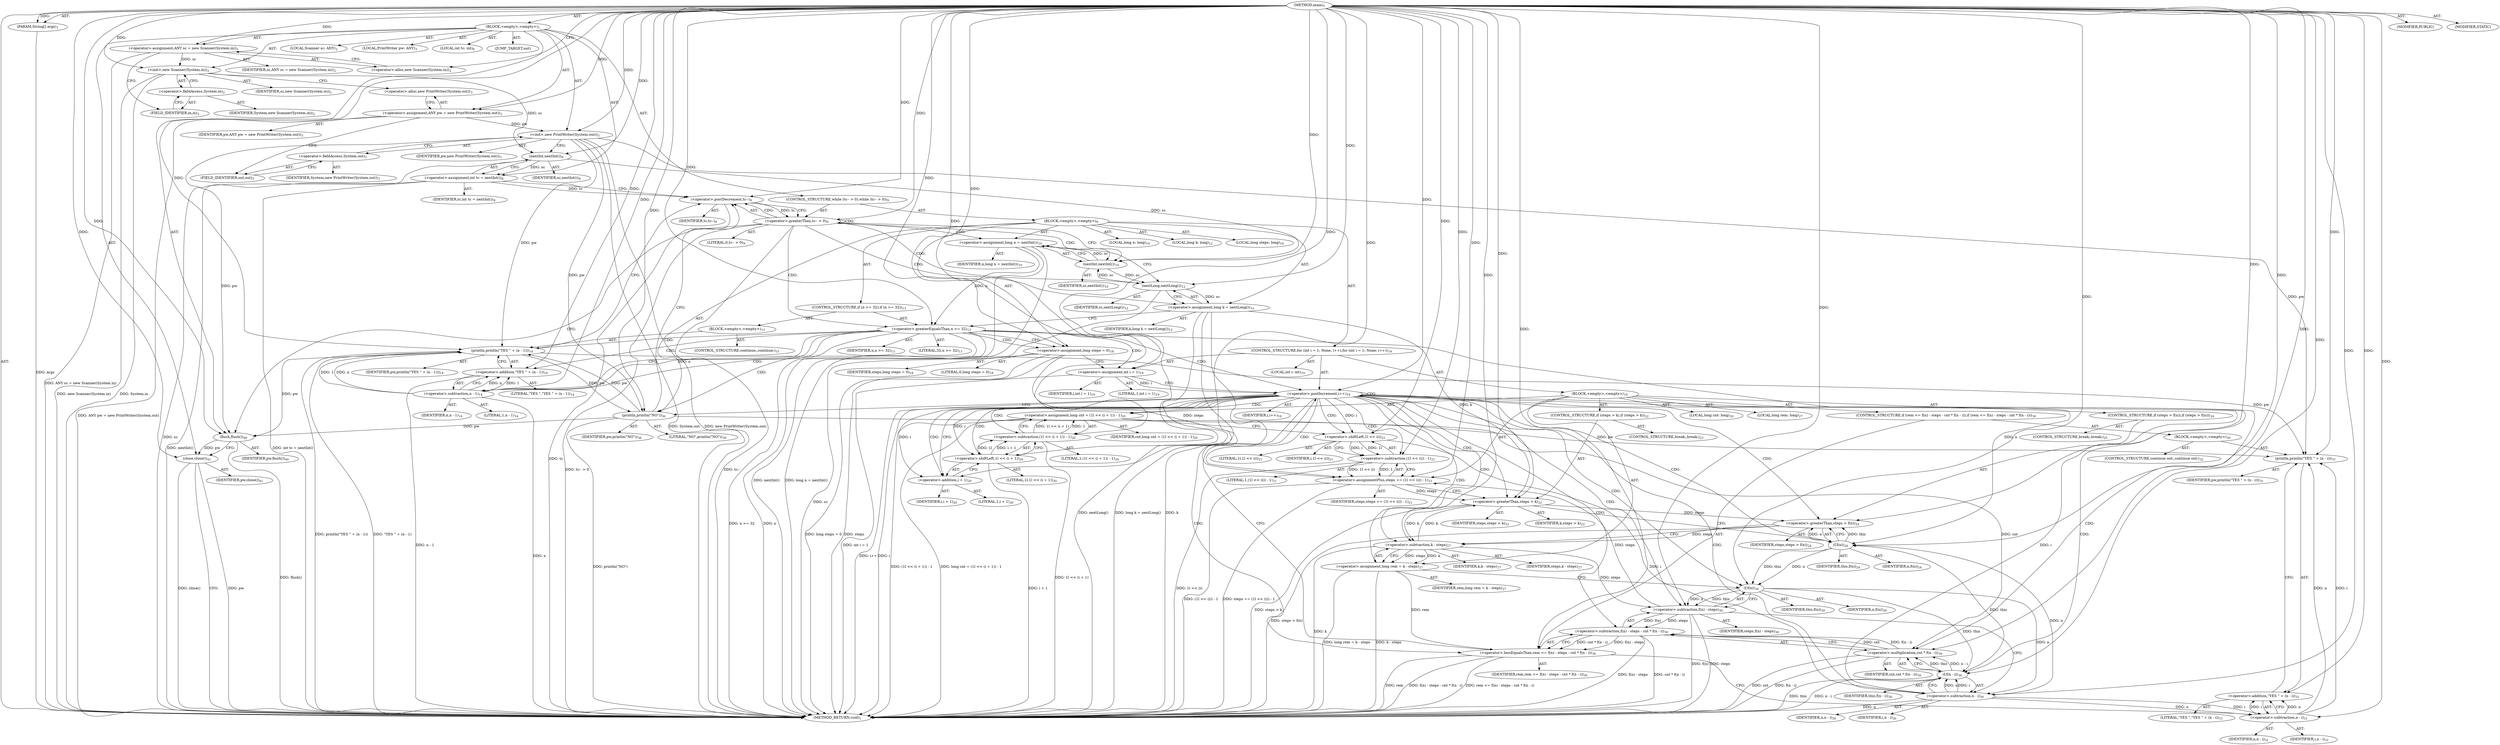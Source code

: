 digraph "main" {  
"21" [label = <(METHOD,main)<SUB>1</SUB>> ]
"22" [label = <(PARAM,String[] args)<SUB>1</SUB>> ]
"23" [label = <(BLOCK,&lt;empty&gt;,&lt;empty&gt;)<SUB>1</SUB>> ]
"4" [label = <(LOCAL,Scanner sc: ANY)<SUB>2</SUB>> ]
"24" [label = <(&lt;operator&gt;.assignment,ANY sc = new Scanner(System.in))<SUB>2</SUB>> ]
"25" [label = <(IDENTIFIER,sc,ANY sc = new Scanner(System.in))<SUB>2</SUB>> ]
"26" [label = <(&lt;operator&gt;.alloc,new Scanner(System.in))<SUB>2</SUB>> ]
"27" [label = <(&lt;init&gt;,new Scanner(System.in))<SUB>2</SUB>> ]
"3" [label = <(IDENTIFIER,sc,new Scanner(System.in))<SUB>2</SUB>> ]
"28" [label = <(&lt;operator&gt;.fieldAccess,System.in)<SUB>2</SUB>> ]
"29" [label = <(IDENTIFIER,System,new Scanner(System.in))<SUB>2</SUB>> ]
"30" [label = <(FIELD_IDENTIFIER,in,in)<SUB>2</SUB>> ]
"6" [label = <(LOCAL,PrintWriter pw: ANY)<SUB>3</SUB>> ]
"31" [label = <(&lt;operator&gt;.assignment,ANY pw = new PrintWriter(System.out))<SUB>3</SUB>> ]
"32" [label = <(IDENTIFIER,pw,ANY pw = new PrintWriter(System.out))<SUB>3</SUB>> ]
"33" [label = <(&lt;operator&gt;.alloc,new PrintWriter(System.out))<SUB>3</SUB>> ]
"34" [label = <(&lt;init&gt;,new PrintWriter(System.out))<SUB>3</SUB>> ]
"5" [label = <(IDENTIFIER,pw,new PrintWriter(System.out))<SUB>3</SUB>> ]
"35" [label = <(&lt;operator&gt;.fieldAccess,System.out)<SUB>3</SUB>> ]
"36" [label = <(IDENTIFIER,System,new PrintWriter(System.out))<SUB>3</SUB>> ]
"37" [label = <(FIELD_IDENTIFIER,out,out)<SUB>3</SUB>> ]
"38" [label = <(LOCAL,int tc: int)<SUB>8</SUB>> ]
"39" [label = <(&lt;operator&gt;.assignment,int tc = nextInt())<SUB>8</SUB>> ]
"40" [label = <(IDENTIFIER,tc,int tc = nextInt())<SUB>8</SUB>> ]
"41" [label = <(nextInt,nextInt())<SUB>8</SUB>> ]
"42" [label = <(IDENTIFIER,sc,nextInt())<SUB>8</SUB>> ]
"43" [label = <(JUMP_TARGET,out)> ]
"44" [label = <(CONTROL_STRUCTURE,while (tc-- &gt; 0),while (tc-- &gt; 0))<SUB>9</SUB>> ]
"45" [label = <(&lt;operator&gt;.greaterThan,tc-- &gt; 0)<SUB>9</SUB>> ]
"46" [label = <(&lt;operator&gt;.postDecrement,tc--)<SUB>9</SUB>> ]
"47" [label = <(IDENTIFIER,tc,tc--)<SUB>9</SUB>> ]
"48" [label = <(LITERAL,0,tc-- &gt; 0)<SUB>9</SUB>> ]
"49" [label = <(BLOCK,&lt;empty&gt;,&lt;empty&gt;)<SUB>9</SUB>> ]
"50" [label = <(LOCAL,long n: long)<SUB>10</SUB>> ]
"51" [label = <(&lt;operator&gt;.assignment,long n = nextInt())<SUB>10</SUB>> ]
"52" [label = <(IDENTIFIER,n,long n = nextInt())<SUB>10</SUB>> ]
"53" [label = <(nextInt,nextInt())<SUB>10</SUB>> ]
"54" [label = <(IDENTIFIER,sc,nextInt())<SUB>10</SUB>> ]
"55" [label = <(LOCAL,long k: long)<SUB>12</SUB>> ]
"56" [label = <(&lt;operator&gt;.assignment,long k = nextLong())<SUB>12</SUB>> ]
"57" [label = <(IDENTIFIER,k,long k = nextLong())<SUB>12</SUB>> ]
"58" [label = <(nextLong,nextLong())<SUB>12</SUB>> ]
"59" [label = <(IDENTIFIER,sc,nextLong())<SUB>12</SUB>> ]
"60" [label = <(CONTROL_STRUCTURE,if (n &gt;= 32),if (n &gt;= 32))<SUB>13</SUB>> ]
"61" [label = <(&lt;operator&gt;.greaterEqualsThan,n &gt;= 32)<SUB>13</SUB>> ]
"62" [label = <(IDENTIFIER,n,n &gt;= 32)<SUB>13</SUB>> ]
"63" [label = <(LITERAL,32,n &gt;= 32)<SUB>13</SUB>> ]
"64" [label = <(BLOCK,&lt;empty&gt;,&lt;empty&gt;)<SUB>13</SUB>> ]
"65" [label = <(println,println(&quot;YES &quot; + (n - 1)))<SUB>14</SUB>> ]
"66" [label = <(IDENTIFIER,pw,println(&quot;YES &quot; + (n - 1)))<SUB>14</SUB>> ]
"67" [label = <(&lt;operator&gt;.addition,&quot;YES &quot; + (n - 1))<SUB>14</SUB>> ]
"68" [label = <(LITERAL,&quot;YES &quot;,&quot;YES &quot; + (n - 1))<SUB>14</SUB>> ]
"69" [label = <(&lt;operator&gt;.subtraction,n - 1)<SUB>14</SUB>> ]
"70" [label = <(IDENTIFIER,n,n - 1)<SUB>14</SUB>> ]
"71" [label = <(LITERAL,1,n - 1)<SUB>14</SUB>> ]
"72" [label = <(CONTROL_STRUCTURE,continue;,continue;)<SUB>15</SUB>> ]
"73" [label = <(LOCAL,long steps: long)<SUB>18</SUB>> ]
"74" [label = <(&lt;operator&gt;.assignment,long steps = 0)<SUB>18</SUB>> ]
"75" [label = <(IDENTIFIER,steps,long steps = 0)<SUB>18</SUB>> ]
"76" [label = <(LITERAL,0,long steps = 0)<SUB>18</SUB>> ]
"77" [label = <(CONTROL_STRUCTURE,for (int i = 1; None; i++),for (int i = 1; None; i++))<SUB>19</SUB>> ]
"78" [label = <(LOCAL,int i: int)<SUB>19</SUB>> ]
"79" [label = <(&lt;operator&gt;.assignment,int i = 1)<SUB>19</SUB>> ]
"80" [label = <(IDENTIFIER,i,int i = 1)<SUB>19</SUB>> ]
"81" [label = <(LITERAL,1,int i = 1)<SUB>19</SUB>> ]
"82" [label = <(&lt;operator&gt;.postIncrement,i++)<SUB>19</SUB>> ]
"83" [label = <(IDENTIFIER,i,i++)<SUB>19</SUB>> ]
"84" [label = <(BLOCK,&lt;empty&gt;,&lt;empty&gt;)<SUB>19</SUB>> ]
"85" [label = <(LOCAL,long cnt: long)<SUB>20</SUB>> ]
"86" [label = <(&lt;operator&gt;.assignment,long cnt = (1l &lt;&lt; (i + 1)) - 1)<SUB>20</SUB>> ]
"87" [label = <(IDENTIFIER,cnt,long cnt = (1l &lt;&lt; (i + 1)) - 1)<SUB>20</SUB>> ]
"88" [label = <(&lt;operator&gt;.subtraction,(1l &lt;&lt; (i + 1)) - 1)<SUB>20</SUB>> ]
"89" [label = <(&lt;operator&gt;.shiftLeft,1l &lt;&lt; (i + 1))<SUB>20</SUB>> ]
"90" [label = <(LITERAL,1l,1l &lt;&lt; (i + 1))<SUB>20</SUB>> ]
"91" [label = <(&lt;operator&gt;.addition,i + 1)<SUB>20</SUB>> ]
"92" [label = <(IDENTIFIER,i,i + 1)<SUB>20</SUB>> ]
"93" [label = <(LITERAL,1,i + 1)<SUB>20</SUB>> ]
"94" [label = <(LITERAL,1,(1l &lt;&lt; (i + 1)) - 1)<SUB>20</SUB>> ]
"95" [label = <(&lt;operator&gt;.assignmentPlus,steps += (1l &lt;&lt; (i)) - 1)<SUB>21</SUB>> ]
"96" [label = <(IDENTIFIER,steps,steps += (1l &lt;&lt; (i)) - 1)<SUB>21</SUB>> ]
"97" [label = <(&lt;operator&gt;.subtraction,(1l &lt;&lt; (i)) - 1)<SUB>21</SUB>> ]
"98" [label = <(&lt;operator&gt;.shiftLeft,1l &lt;&lt; (i))<SUB>21</SUB>> ]
"99" [label = <(LITERAL,1l,1l &lt;&lt; (i))<SUB>21</SUB>> ]
"100" [label = <(IDENTIFIER,i,1l &lt;&lt; (i))<SUB>21</SUB>> ]
"101" [label = <(LITERAL,1,(1l &lt;&lt; (i)) - 1)<SUB>21</SUB>> ]
"102" [label = <(CONTROL_STRUCTURE,if (steps &gt; k),if (steps &gt; k))<SUB>22</SUB>> ]
"103" [label = <(&lt;operator&gt;.greaterThan,steps &gt; k)<SUB>22</SUB>> ]
"104" [label = <(IDENTIFIER,steps,steps &gt; k)<SUB>22</SUB>> ]
"105" [label = <(IDENTIFIER,k,steps &gt; k)<SUB>22</SUB>> ]
"106" [label = <(CONTROL_STRUCTURE,break;,break;)<SUB>23</SUB>> ]
"107" [label = <(CONTROL_STRUCTURE,if (steps &gt; f(n)),if (steps &gt; f(n)))<SUB>24</SUB>> ]
"108" [label = <(&lt;operator&gt;.greaterThan,steps &gt; f(n))<SUB>24</SUB>> ]
"109" [label = <(IDENTIFIER,steps,steps &gt; f(n))<SUB>24</SUB>> ]
"110" [label = <(f,f(n))<SUB>24</SUB>> ]
"111" [label = <(IDENTIFIER,this,f(n))<SUB>24</SUB>> ]
"112" [label = <(IDENTIFIER,n,f(n))<SUB>24</SUB>> ]
"113" [label = <(CONTROL_STRUCTURE,break;,break;)<SUB>25</SUB>> ]
"114" [label = <(LOCAL,long rem: long)<SUB>27</SUB>> ]
"115" [label = <(&lt;operator&gt;.assignment,long rem = k - steps)<SUB>27</SUB>> ]
"116" [label = <(IDENTIFIER,rem,long rem = k - steps)<SUB>27</SUB>> ]
"117" [label = <(&lt;operator&gt;.subtraction,k - steps)<SUB>27</SUB>> ]
"118" [label = <(IDENTIFIER,k,k - steps)<SUB>27</SUB>> ]
"119" [label = <(IDENTIFIER,steps,k - steps)<SUB>27</SUB>> ]
"120" [label = <(CONTROL_STRUCTURE,if (rem &lt;= f(n) - steps - cnt * f(n - i)),if (rem &lt;= f(n) - steps - cnt * f(n - i)))<SUB>30</SUB>> ]
"121" [label = <(&lt;operator&gt;.lessEqualsThan,rem &lt;= f(n) - steps - cnt * f(n - i))<SUB>30</SUB>> ]
"122" [label = <(IDENTIFIER,rem,rem &lt;= f(n) - steps - cnt * f(n - i))<SUB>30</SUB>> ]
"123" [label = <(&lt;operator&gt;.subtraction,f(n) - steps - cnt * f(n - i))<SUB>30</SUB>> ]
"124" [label = <(&lt;operator&gt;.subtraction,f(n) - steps)<SUB>30</SUB>> ]
"125" [label = <(f,f(n))<SUB>30</SUB>> ]
"126" [label = <(IDENTIFIER,this,f(n))<SUB>30</SUB>> ]
"127" [label = <(IDENTIFIER,n,f(n))<SUB>30</SUB>> ]
"128" [label = <(IDENTIFIER,steps,f(n) - steps)<SUB>30</SUB>> ]
"129" [label = <(&lt;operator&gt;.multiplication,cnt * f(n - i))<SUB>30</SUB>> ]
"130" [label = <(IDENTIFIER,cnt,cnt * f(n - i))<SUB>30</SUB>> ]
"131" [label = <(f,f(n - i))<SUB>30</SUB>> ]
"132" [label = <(IDENTIFIER,this,f(n - i))<SUB>30</SUB>> ]
"133" [label = <(&lt;operator&gt;.subtraction,n - i)<SUB>30</SUB>> ]
"134" [label = <(IDENTIFIER,n,n - i)<SUB>30</SUB>> ]
"135" [label = <(IDENTIFIER,i,n - i)<SUB>30</SUB>> ]
"136" [label = <(BLOCK,&lt;empty&gt;,&lt;empty&gt;)<SUB>30</SUB>> ]
"137" [label = <(println,println(&quot;YES &quot; + (n - i)))<SUB>31</SUB>> ]
"138" [label = <(IDENTIFIER,pw,println(&quot;YES &quot; + (n - i)))<SUB>31</SUB>> ]
"139" [label = <(&lt;operator&gt;.addition,&quot;YES &quot; + (n - i))<SUB>31</SUB>> ]
"140" [label = <(LITERAL,&quot;YES &quot;,&quot;YES &quot; + (n - i))<SUB>31</SUB>> ]
"141" [label = <(&lt;operator&gt;.subtraction,n - i)<SUB>31</SUB>> ]
"142" [label = <(IDENTIFIER,n,n - i)<SUB>31</SUB>> ]
"143" [label = <(IDENTIFIER,i,n - i)<SUB>31</SUB>> ]
"144" [label = <(CONTROL_STRUCTURE,continue out;,continue out;)<SUB>32</SUB>> ]
"145" [label = <(println,println(&quot;NO&quot;))<SUB>36</SUB>> ]
"146" [label = <(IDENTIFIER,pw,println(&quot;NO&quot;))<SUB>36</SUB>> ]
"147" [label = <(LITERAL,&quot;NO&quot;,println(&quot;NO&quot;))<SUB>36</SUB>> ]
"148" [label = <(flush,flush())<SUB>40</SUB>> ]
"149" [label = <(IDENTIFIER,pw,flush())<SUB>40</SUB>> ]
"150" [label = <(close,close())<SUB>41</SUB>> ]
"151" [label = <(IDENTIFIER,pw,close())<SUB>41</SUB>> ]
"152" [label = <(MODIFIER,PUBLIC)> ]
"153" [label = <(MODIFIER,STATIC)> ]
"154" [label = <(METHOD_RETURN,void)<SUB>1</SUB>> ]
  "21" -> "22"  [ label = "AST: "] 
  "21" -> "23"  [ label = "AST: "] 
  "21" -> "152"  [ label = "AST: "] 
  "21" -> "153"  [ label = "AST: "] 
  "21" -> "154"  [ label = "AST: "] 
  "23" -> "4"  [ label = "AST: "] 
  "23" -> "24"  [ label = "AST: "] 
  "23" -> "27"  [ label = "AST: "] 
  "23" -> "6"  [ label = "AST: "] 
  "23" -> "31"  [ label = "AST: "] 
  "23" -> "34"  [ label = "AST: "] 
  "23" -> "38"  [ label = "AST: "] 
  "23" -> "39"  [ label = "AST: "] 
  "23" -> "43"  [ label = "AST: "] 
  "23" -> "44"  [ label = "AST: "] 
  "23" -> "148"  [ label = "AST: "] 
  "23" -> "150"  [ label = "AST: "] 
  "24" -> "25"  [ label = "AST: "] 
  "24" -> "26"  [ label = "AST: "] 
  "27" -> "3"  [ label = "AST: "] 
  "27" -> "28"  [ label = "AST: "] 
  "28" -> "29"  [ label = "AST: "] 
  "28" -> "30"  [ label = "AST: "] 
  "31" -> "32"  [ label = "AST: "] 
  "31" -> "33"  [ label = "AST: "] 
  "34" -> "5"  [ label = "AST: "] 
  "34" -> "35"  [ label = "AST: "] 
  "35" -> "36"  [ label = "AST: "] 
  "35" -> "37"  [ label = "AST: "] 
  "39" -> "40"  [ label = "AST: "] 
  "39" -> "41"  [ label = "AST: "] 
  "41" -> "42"  [ label = "AST: "] 
  "44" -> "45"  [ label = "AST: "] 
  "44" -> "49"  [ label = "AST: "] 
  "45" -> "46"  [ label = "AST: "] 
  "45" -> "48"  [ label = "AST: "] 
  "46" -> "47"  [ label = "AST: "] 
  "49" -> "50"  [ label = "AST: "] 
  "49" -> "51"  [ label = "AST: "] 
  "49" -> "55"  [ label = "AST: "] 
  "49" -> "56"  [ label = "AST: "] 
  "49" -> "60"  [ label = "AST: "] 
  "49" -> "73"  [ label = "AST: "] 
  "49" -> "74"  [ label = "AST: "] 
  "49" -> "77"  [ label = "AST: "] 
  "49" -> "145"  [ label = "AST: "] 
  "51" -> "52"  [ label = "AST: "] 
  "51" -> "53"  [ label = "AST: "] 
  "53" -> "54"  [ label = "AST: "] 
  "56" -> "57"  [ label = "AST: "] 
  "56" -> "58"  [ label = "AST: "] 
  "58" -> "59"  [ label = "AST: "] 
  "60" -> "61"  [ label = "AST: "] 
  "60" -> "64"  [ label = "AST: "] 
  "61" -> "62"  [ label = "AST: "] 
  "61" -> "63"  [ label = "AST: "] 
  "64" -> "65"  [ label = "AST: "] 
  "64" -> "72"  [ label = "AST: "] 
  "65" -> "66"  [ label = "AST: "] 
  "65" -> "67"  [ label = "AST: "] 
  "67" -> "68"  [ label = "AST: "] 
  "67" -> "69"  [ label = "AST: "] 
  "69" -> "70"  [ label = "AST: "] 
  "69" -> "71"  [ label = "AST: "] 
  "74" -> "75"  [ label = "AST: "] 
  "74" -> "76"  [ label = "AST: "] 
  "77" -> "78"  [ label = "AST: "] 
  "77" -> "79"  [ label = "AST: "] 
  "77" -> "82"  [ label = "AST: "] 
  "77" -> "84"  [ label = "AST: "] 
  "79" -> "80"  [ label = "AST: "] 
  "79" -> "81"  [ label = "AST: "] 
  "82" -> "83"  [ label = "AST: "] 
  "84" -> "85"  [ label = "AST: "] 
  "84" -> "86"  [ label = "AST: "] 
  "84" -> "95"  [ label = "AST: "] 
  "84" -> "102"  [ label = "AST: "] 
  "84" -> "107"  [ label = "AST: "] 
  "84" -> "114"  [ label = "AST: "] 
  "84" -> "115"  [ label = "AST: "] 
  "84" -> "120"  [ label = "AST: "] 
  "86" -> "87"  [ label = "AST: "] 
  "86" -> "88"  [ label = "AST: "] 
  "88" -> "89"  [ label = "AST: "] 
  "88" -> "94"  [ label = "AST: "] 
  "89" -> "90"  [ label = "AST: "] 
  "89" -> "91"  [ label = "AST: "] 
  "91" -> "92"  [ label = "AST: "] 
  "91" -> "93"  [ label = "AST: "] 
  "95" -> "96"  [ label = "AST: "] 
  "95" -> "97"  [ label = "AST: "] 
  "97" -> "98"  [ label = "AST: "] 
  "97" -> "101"  [ label = "AST: "] 
  "98" -> "99"  [ label = "AST: "] 
  "98" -> "100"  [ label = "AST: "] 
  "102" -> "103"  [ label = "AST: "] 
  "102" -> "106"  [ label = "AST: "] 
  "103" -> "104"  [ label = "AST: "] 
  "103" -> "105"  [ label = "AST: "] 
  "107" -> "108"  [ label = "AST: "] 
  "107" -> "113"  [ label = "AST: "] 
  "108" -> "109"  [ label = "AST: "] 
  "108" -> "110"  [ label = "AST: "] 
  "110" -> "111"  [ label = "AST: "] 
  "110" -> "112"  [ label = "AST: "] 
  "115" -> "116"  [ label = "AST: "] 
  "115" -> "117"  [ label = "AST: "] 
  "117" -> "118"  [ label = "AST: "] 
  "117" -> "119"  [ label = "AST: "] 
  "120" -> "121"  [ label = "AST: "] 
  "120" -> "136"  [ label = "AST: "] 
  "121" -> "122"  [ label = "AST: "] 
  "121" -> "123"  [ label = "AST: "] 
  "123" -> "124"  [ label = "AST: "] 
  "123" -> "129"  [ label = "AST: "] 
  "124" -> "125"  [ label = "AST: "] 
  "124" -> "128"  [ label = "AST: "] 
  "125" -> "126"  [ label = "AST: "] 
  "125" -> "127"  [ label = "AST: "] 
  "129" -> "130"  [ label = "AST: "] 
  "129" -> "131"  [ label = "AST: "] 
  "131" -> "132"  [ label = "AST: "] 
  "131" -> "133"  [ label = "AST: "] 
  "133" -> "134"  [ label = "AST: "] 
  "133" -> "135"  [ label = "AST: "] 
  "136" -> "137"  [ label = "AST: "] 
  "136" -> "144"  [ label = "AST: "] 
  "137" -> "138"  [ label = "AST: "] 
  "137" -> "139"  [ label = "AST: "] 
  "139" -> "140"  [ label = "AST: "] 
  "139" -> "141"  [ label = "AST: "] 
  "141" -> "142"  [ label = "AST: "] 
  "141" -> "143"  [ label = "AST: "] 
  "145" -> "146"  [ label = "AST: "] 
  "145" -> "147"  [ label = "AST: "] 
  "148" -> "149"  [ label = "AST: "] 
  "150" -> "151"  [ label = "AST: "] 
  "24" -> "30"  [ label = "CFG: "] 
  "27" -> "33"  [ label = "CFG: "] 
  "31" -> "37"  [ label = "CFG: "] 
  "34" -> "41"  [ label = "CFG: "] 
  "39" -> "46"  [ label = "CFG: "] 
  "148" -> "150"  [ label = "CFG: "] 
  "150" -> "154"  [ label = "CFG: "] 
  "26" -> "24"  [ label = "CFG: "] 
  "28" -> "27"  [ label = "CFG: "] 
  "33" -> "31"  [ label = "CFG: "] 
  "35" -> "34"  [ label = "CFG: "] 
  "41" -> "39"  [ label = "CFG: "] 
  "45" -> "53"  [ label = "CFG: "] 
  "45" -> "148"  [ label = "CFG: "] 
  "30" -> "28"  [ label = "CFG: "] 
  "37" -> "35"  [ label = "CFG: "] 
  "46" -> "45"  [ label = "CFG: "] 
  "51" -> "58"  [ label = "CFG: "] 
  "56" -> "61"  [ label = "CFG: "] 
  "74" -> "79"  [ label = "CFG: "] 
  "145" -> "46"  [ label = "CFG: "] 
  "53" -> "51"  [ label = "CFG: "] 
  "58" -> "56"  [ label = "CFG: "] 
  "61" -> "69"  [ label = "CFG: "] 
  "61" -> "74"  [ label = "CFG: "] 
  "79" -> "82"  [ label = "CFG: "] 
  "82" -> "91"  [ label = "CFG: "] 
  "82" -> "145"  [ label = "CFG: "] 
  "65" -> "46"  [ label = "CFG: "] 
  "86" -> "98"  [ label = "CFG: "] 
  "95" -> "103"  [ label = "CFG: "] 
  "115" -> "125"  [ label = "CFG: "] 
  "67" -> "65"  [ label = "CFG: "] 
  "88" -> "86"  [ label = "CFG: "] 
  "97" -> "95"  [ label = "CFG: "] 
  "103" -> "110"  [ label = "CFG: "] 
  "108" -> "117"  [ label = "CFG: "] 
  "117" -> "115"  [ label = "CFG: "] 
  "121" -> "82"  [ label = "CFG: "] 
  "121" -> "141"  [ label = "CFG: "] 
  "69" -> "67"  [ label = "CFG: "] 
  "89" -> "88"  [ label = "CFG: "] 
  "98" -> "97"  [ label = "CFG: "] 
  "110" -> "108"  [ label = "CFG: "] 
  "123" -> "121"  [ label = "CFG: "] 
  "91" -> "89"  [ label = "CFG: "] 
  "124" -> "133"  [ label = "CFG: "] 
  "129" -> "123"  [ label = "CFG: "] 
  "139" -> "137"  [ label = "CFG: "] 
  "125" -> "124"  [ label = "CFG: "] 
  "131" -> "129"  [ label = "CFG: "] 
  "141" -> "139"  [ label = "CFG: "] 
  "133" -> "131"  [ label = "CFG: "] 
  "21" -> "26"  [ label = "CFG: "] 
  "22" -> "154"  [ label = "DDG: args"] 
  "24" -> "154"  [ label = "DDG: ANY sc = new Scanner(System.in)"] 
  "27" -> "154"  [ label = "DDG: System.in"] 
  "27" -> "154"  [ label = "DDG: new Scanner(System.in)"] 
  "31" -> "154"  [ label = "DDG: ANY pw = new PrintWriter(System.out)"] 
  "34" -> "154"  [ label = "DDG: System.out"] 
  "34" -> "154"  [ label = "DDG: new PrintWriter(System.out)"] 
  "41" -> "154"  [ label = "DDG: sc"] 
  "39" -> "154"  [ label = "DDG: nextInt()"] 
  "39" -> "154"  [ label = "DDG: int tc = nextInt()"] 
  "46" -> "154"  [ label = "DDG: tc"] 
  "45" -> "154"  [ label = "DDG: tc--"] 
  "45" -> "154"  [ label = "DDG: tc-- &gt; 0"] 
  "148" -> "154"  [ label = "DDG: flush()"] 
  "150" -> "154"  [ label = "DDG: pw"] 
  "150" -> "154"  [ label = "DDG: close()"] 
  "51" -> "154"  [ label = "DDG: nextInt()"] 
  "51" -> "154"  [ label = "DDG: long n = nextInt()"] 
  "56" -> "154"  [ label = "DDG: k"] 
  "58" -> "154"  [ label = "DDG: sc"] 
  "56" -> "154"  [ label = "DDG: nextLong()"] 
  "56" -> "154"  [ label = "DDG: long k = nextLong()"] 
  "61" -> "154"  [ label = "DDG: n"] 
  "61" -> "154"  [ label = "DDG: n &gt;= 32"] 
  "74" -> "154"  [ label = "DDG: steps"] 
  "74" -> "154"  [ label = "DDG: long steps = 0"] 
  "79" -> "154"  [ label = "DDG: int i = 1"] 
  "82" -> "154"  [ label = "DDG: i"] 
  "82" -> "154"  [ label = "DDG: i++"] 
  "145" -> "154"  [ label = "DDG: println(&quot;NO&quot;)"] 
  "89" -> "154"  [ label = "DDG: i + 1"] 
  "88" -> "154"  [ label = "DDG: 1l &lt;&lt; (i + 1)"] 
  "86" -> "154"  [ label = "DDG: (1l &lt;&lt; (i + 1)) - 1"] 
  "86" -> "154"  [ label = "DDG: long cnt = (1l &lt;&lt; (i + 1)) - 1"] 
  "97" -> "154"  [ label = "DDG: 1l &lt;&lt; (i)"] 
  "95" -> "154"  [ label = "DDG: (1l &lt;&lt; (i)) - 1"] 
  "95" -> "154"  [ label = "DDG: steps += (1l &lt;&lt; (i)) - 1"] 
  "103" -> "154"  [ label = "DDG: steps &gt; k"] 
  "108" -> "154"  [ label = "DDG: steps &gt; f(n)"] 
  "117" -> "154"  [ label = "DDG: k"] 
  "115" -> "154"  [ label = "DDG: k - steps"] 
  "115" -> "154"  [ label = "DDG: long rem = k - steps"] 
  "121" -> "154"  [ label = "DDG: rem"] 
  "124" -> "154"  [ label = "DDG: f(n)"] 
  "124" -> "154"  [ label = "DDG: steps"] 
  "123" -> "154"  [ label = "DDG: f(n) - steps"] 
  "129" -> "154"  [ label = "DDG: cnt"] 
  "131" -> "154"  [ label = "DDG: this"] 
  "133" -> "154"  [ label = "DDG: n"] 
  "131" -> "154"  [ label = "DDG: n - i"] 
  "129" -> "154"  [ label = "DDG: f(n - i)"] 
  "123" -> "154"  [ label = "DDG: cnt * f(n - i)"] 
  "121" -> "154"  [ label = "DDG: f(n) - steps - cnt * f(n - i)"] 
  "121" -> "154"  [ label = "DDG: rem &lt;= f(n) - steps - cnt * f(n - i)"] 
  "69" -> "154"  [ label = "DDG: n"] 
  "67" -> "154"  [ label = "DDG: n - 1"] 
  "65" -> "154"  [ label = "DDG: &quot;YES &quot; + (n - 1)"] 
  "65" -> "154"  [ label = "DDG: println(&quot;YES &quot; + (n - 1))"] 
  "21" -> "22"  [ label = "DDG: "] 
  "21" -> "24"  [ label = "DDG: "] 
  "21" -> "31"  [ label = "DDG: "] 
  "41" -> "39"  [ label = "DDG: sc"] 
  "24" -> "27"  [ label = "DDG: sc"] 
  "21" -> "27"  [ label = "DDG: "] 
  "31" -> "34"  [ label = "DDG: pw"] 
  "21" -> "34"  [ label = "DDG: "] 
  "34" -> "148"  [ label = "DDG: pw"] 
  "145" -> "148"  [ label = "DDG: pw"] 
  "65" -> "148"  [ label = "DDG: pw"] 
  "21" -> "148"  [ label = "DDG: "] 
  "148" -> "150"  [ label = "DDG: pw"] 
  "21" -> "150"  [ label = "DDG: "] 
  "27" -> "41"  [ label = "DDG: sc"] 
  "21" -> "41"  [ label = "DDG: "] 
  "46" -> "45"  [ label = "DDG: tc"] 
  "21" -> "45"  [ label = "DDG: "] 
  "53" -> "51"  [ label = "DDG: sc"] 
  "58" -> "56"  [ label = "DDG: sc"] 
  "21" -> "74"  [ label = "DDG: "] 
  "39" -> "46"  [ label = "DDG: tc"] 
  "21" -> "46"  [ label = "DDG: "] 
  "21" -> "79"  [ label = "DDG: "] 
  "34" -> "145"  [ label = "DDG: pw"] 
  "65" -> "145"  [ label = "DDG: pw"] 
  "21" -> "145"  [ label = "DDG: "] 
  "41" -> "53"  [ label = "DDG: sc"] 
  "58" -> "53"  [ label = "DDG: sc"] 
  "21" -> "53"  [ label = "DDG: "] 
  "53" -> "58"  [ label = "DDG: sc"] 
  "21" -> "58"  [ label = "DDG: "] 
  "51" -> "61"  [ label = "DDG: n"] 
  "21" -> "61"  [ label = "DDG: "] 
  "79" -> "82"  [ label = "DDG: i"] 
  "133" -> "82"  [ label = "DDG: i"] 
  "21" -> "82"  [ label = "DDG: "] 
  "88" -> "86"  [ label = "DDG: 1l &lt;&lt; (i + 1)"] 
  "88" -> "86"  [ label = "DDG: 1"] 
  "97" -> "95"  [ label = "DDG: 1l &lt;&lt; (i)"] 
  "97" -> "95"  [ label = "DDG: 1"] 
  "117" -> "115"  [ label = "DDG: k"] 
  "117" -> "115"  [ label = "DDG: steps"] 
  "34" -> "65"  [ label = "DDG: pw"] 
  "145" -> "65"  [ label = "DDG: pw"] 
  "21" -> "65"  [ label = "DDG: "] 
  "69" -> "65"  [ label = "DDG: n"] 
  "69" -> "65"  [ label = "DDG: 1"] 
  "74" -> "95"  [ label = "DDG: steps"] 
  "124" -> "95"  [ label = "DDG: steps"] 
  "21" -> "95"  [ label = "DDG: "] 
  "21" -> "67"  [ label = "DDG: "] 
  "69" -> "67"  [ label = "DDG: n"] 
  "69" -> "67"  [ label = "DDG: 1"] 
  "89" -> "88"  [ label = "DDG: 1l"] 
  "89" -> "88"  [ label = "DDG: i + 1"] 
  "21" -> "88"  [ label = "DDG: "] 
  "98" -> "97"  [ label = "DDG: 1l"] 
  "98" -> "97"  [ label = "DDG: i"] 
  "21" -> "97"  [ label = "DDG: "] 
  "95" -> "103"  [ label = "DDG: steps"] 
  "21" -> "103"  [ label = "DDG: "] 
  "56" -> "103"  [ label = "DDG: k"] 
  "117" -> "103"  [ label = "DDG: k"] 
  "103" -> "108"  [ label = "DDG: steps"] 
  "21" -> "108"  [ label = "DDG: "] 
  "110" -> "108"  [ label = "DDG: this"] 
  "110" -> "108"  [ label = "DDG: n"] 
  "103" -> "117"  [ label = "DDG: k"] 
  "21" -> "117"  [ label = "DDG: "] 
  "108" -> "117"  [ label = "DDG: steps"] 
  "115" -> "121"  [ label = "DDG: rem"] 
  "21" -> "121"  [ label = "DDG: "] 
  "123" -> "121"  [ label = "DDG: f(n) - steps"] 
  "123" -> "121"  [ label = "DDG: cnt * f(n - i)"] 
  "61" -> "69"  [ label = "DDG: n"] 
  "21" -> "69"  [ label = "DDG: "] 
  "21" -> "89"  [ label = "DDG: "] 
  "82" -> "89"  [ label = "DDG: i"] 
  "21" -> "98"  [ label = "DDG: "] 
  "82" -> "98"  [ label = "DDG: i"] 
  "131" -> "110"  [ label = "DDG: this"] 
  "21" -> "110"  [ label = "DDG: "] 
  "61" -> "110"  [ label = "DDG: n"] 
  "133" -> "110"  [ label = "DDG: n"] 
  "124" -> "123"  [ label = "DDG: f(n)"] 
  "124" -> "123"  [ label = "DDG: steps"] 
  "129" -> "123"  [ label = "DDG: cnt"] 
  "129" -> "123"  [ label = "DDG: f(n - i)"] 
  "34" -> "137"  [ label = "DDG: pw"] 
  "145" -> "137"  [ label = "DDG: pw"] 
  "65" -> "137"  [ label = "DDG: pw"] 
  "21" -> "137"  [ label = "DDG: "] 
  "141" -> "137"  [ label = "DDG: n"] 
  "141" -> "137"  [ label = "DDG: i"] 
  "82" -> "91"  [ label = "DDG: i"] 
  "21" -> "91"  [ label = "DDG: "] 
  "125" -> "124"  [ label = "DDG: this"] 
  "125" -> "124"  [ label = "DDG: n"] 
  "117" -> "124"  [ label = "DDG: steps"] 
  "21" -> "124"  [ label = "DDG: "] 
  "86" -> "129"  [ label = "DDG: cnt"] 
  "21" -> "129"  [ label = "DDG: "] 
  "131" -> "129"  [ label = "DDG: this"] 
  "131" -> "129"  [ label = "DDG: n - i"] 
  "21" -> "139"  [ label = "DDG: "] 
  "141" -> "139"  [ label = "DDG: n"] 
  "141" -> "139"  [ label = "DDG: i"] 
  "110" -> "125"  [ label = "DDG: this"] 
  "21" -> "125"  [ label = "DDG: "] 
  "110" -> "125"  [ label = "DDG: n"] 
  "125" -> "131"  [ label = "DDG: this"] 
  "21" -> "131"  [ label = "DDG: "] 
  "133" -> "131"  [ label = "DDG: n"] 
  "133" -> "131"  [ label = "DDG: i"] 
  "133" -> "141"  [ label = "DDG: n"] 
  "21" -> "141"  [ label = "DDG: "] 
  "133" -> "141"  [ label = "DDG: i"] 
  "125" -> "133"  [ label = "DDG: n"] 
  "21" -> "133"  [ label = "DDG: "] 
  "98" -> "133"  [ label = "DDG: i"] 
  "45" -> "51"  [ label = "CDG: "] 
  "45" -> "46"  [ label = "CDG: "] 
  "45" -> "56"  [ label = "CDG: "] 
  "45" -> "45"  [ label = "CDG: "] 
  "45" -> "58"  [ label = "CDG: "] 
  "45" -> "61"  [ label = "CDG: "] 
  "45" -> "53"  [ label = "CDG: "] 
  "61" -> "145"  [ label = "CDG: "] 
  "61" -> "69"  [ label = "CDG: "] 
  "61" -> "67"  [ label = "CDG: "] 
  "61" -> "74"  [ label = "CDG: "] 
  "61" -> "65"  [ label = "CDG: "] 
  "61" -> "82"  [ label = "CDG: "] 
  "61" -> "79"  [ label = "CDG: "] 
  "82" -> "115"  [ label = "CDG: "] 
  "82" -> "89"  [ label = "CDG: "] 
  "82" -> "98"  [ label = "CDG: "] 
  "82" -> "131"  [ label = "CDG: "] 
  "82" -> "103"  [ label = "CDG: "] 
  "82" -> "121"  [ label = "CDG: "] 
  "82" -> "95"  [ label = "CDG: "] 
  "82" -> "123"  [ label = "CDG: "] 
  "82" -> "97"  [ label = "CDG: "] 
  "82" -> "91"  [ label = "CDG: "] 
  "82" -> "129"  [ label = "CDG: "] 
  "82" -> "82"  [ label = "CDG: "] 
  "82" -> "88"  [ label = "CDG: "] 
  "82" -> "110"  [ label = "CDG: "] 
  "82" -> "117"  [ label = "CDG: "] 
  "82" -> "124"  [ label = "CDG: "] 
  "82" -> "108"  [ label = "CDG: "] 
  "82" -> "125"  [ label = "CDG: "] 
  "82" -> "133"  [ label = "CDG: "] 
  "82" -> "86"  [ label = "CDG: "] 
}
